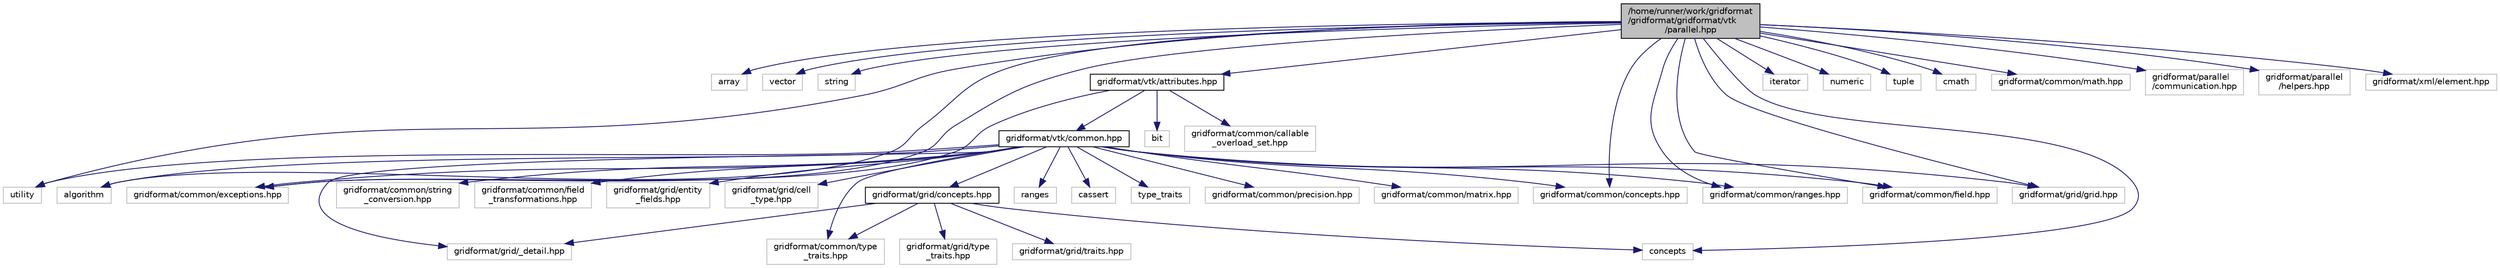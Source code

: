 digraph "/home/runner/work/gridformat/gridformat/gridformat/vtk/parallel.hpp"
{
 // LATEX_PDF_SIZE
  edge [fontname="Helvetica",fontsize="10",labelfontname="Helvetica",labelfontsize="10"];
  node [fontname="Helvetica",fontsize="10",shape=record];
  Node1 [label="/home/runner/work/gridformat\l/gridformat/gridformat/vtk\l/parallel.hpp",height=0.2,width=0.4,color="black", fillcolor="grey75", style="filled", fontcolor="black",tooltip="Helper function for writing parallel VTK files."];
  Node1 -> Node2 [color="midnightblue",fontsize="10",style="solid",fontname="Helvetica"];
  Node2 [label="array",height=0.2,width=0.4,color="grey75", fillcolor="white", style="filled",tooltip=" "];
  Node1 -> Node3 [color="midnightblue",fontsize="10",style="solid",fontname="Helvetica"];
  Node3 [label="vector",height=0.2,width=0.4,color="grey75", fillcolor="white", style="filled",tooltip=" "];
  Node1 -> Node4 [color="midnightblue",fontsize="10",style="solid",fontname="Helvetica"];
  Node4 [label="string",height=0.2,width=0.4,color="grey75", fillcolor="white", style="filled",tooltip=" "];
  Node1 -> Node5 [color="midnightblue",fontsize="10",style="solid",fontname="Helvetica"];
  Node5 [label="utility",height=0.2,width=0.4,color="grey75", fillcolor="white", style="filled",tooltip=" "];
  Node1 -> Node6 [color="midnightblue",fontsize="10",style="solid",fontname="Helvetica"];
  Node6 [label="concepts",height=0.2,width=0.4,color="grey75", fillcolor="white", style="filled",tooltip=" "];
  Node1 -> Node7 [color="midnightblue",fontsize="10",style="solid",fontname="Helvetica"];
  Node7 [label="algorithm",height=0.2,width=0.4,color="grey75", fillcolor="white", style="filled",tooltip=" "];
  Node1 -> Node8 [color="midnightblue",fontsize="10",style="solid",fontname="Helvetica"];
  Node8 [label="iterator",height=0.2,width=0.4,color="grey75", fillcolor="white", style="filled",tooltip=" "];
  Node1 -> Node9 [color="midnightblue",fontsize="10",style="solid",fontname="Helvetica"];
  Node9 [label="numeric",height=0.2,width=0.4,color="grey75", fillcolor="white", style="filled",tooltip=" "];
  Node1 -> Node10 [color="midnightblue",fontsize="10",style="solid",fontname="Helvetica"];
  Node10 [label="tuple",height=0.2,width=0.4,color="grey75", fillcolor="white", style="filled",tooltip=" "];
  Node1 -> Node11 [color="midnightblue",fontsize="10",style="solid",fontname="Helvetica"];
  Node11 [label="cmath",height=0.2,width=0.4,color="grey75", fillcolor="white", style="filled",tooltip=" "];
  Node1 -> Node12 [color="midnightblue",fontsize="10",style="solid",fontname="Helvetica"];
  Node12 [label="gridformat/common/math.hpp",height=0.2,width=0.4,color="grey75", fillcolor="white", style="filled",tooltip=" "];
  Node1 -> Node13 [color="midnightblue",fontsize="10",style="solid",fontname="Helvetica"];
  Node13 [label="gridformat/common/exceptions.hpp",height=0.2,width=0.4,color="grey75", fillcolor="white", style="filled",tooltip=" "];
  Node1 -> Node14 [color="midnightblue",fontsize="10",style="solid",fontname="Helvetica"];
  Node14 [label="gridformat/common/concepts.hpp",height=0.2,width=0.4,color="grey75", fillcolor="white", style="filled",tooltip=" "];
  Node1 -> Node15 [color="midnightblue",fontsize="10",style="solid",fontname="Helvetica"];
  Node15 [label="gridformat/common/ranges.hpp",height=0.2,width=0.4,color="grey75", fillcolor="white", style="filled",tooltip=" "];
  Node1 -> Node16 [color="midnightblue",fontsize="10",style="solid",fontname="Helvetica"];
  Node16 [label="gridformat/common/field.hpp",height=0.2,width=0.4,color="grey75", fillcolor="white", style="filled",tooltip=" "];
  Node1 -> Node17 [color="midnightblue",fontsize="10",style="solid",fontname="Helvetica"];
  Node17 [label="gridformat/grid/grid.hpp",height=0.2,width=0.4,color="grey75", fillcolor="white", style="filled",tooltip=" "];
  Node1 -> Node18 [color="midnightblue",fontsize="10",style="solid",fontname="Helvetica"];
  Node18 [label="gridformat/parallel\l/communication.hpp",height=0.2,width=0.4,color="grey75", fillcolor="white", style="filled",tooltip=" "];
  Node1 -> Node19 [color="midnightblue",fontsize="10",style="solid",fontname="Helvetica"];
  Node19 [label="gridformat/parallel\l/helpers.hpp",height=0.2,width=0.4,color="grey75", fillcolor="white", style="filled",tooltip=" "];
  Node1 -> Node20 [color="midnightblue",fontsize="10",style="solid",fontname="Helvetica"];
  Node20 [label="gridformat/xml/element.hpp",height=0.2,width=0.4,color="grey75", fillcolor="white", style="filled",tooltip=" "];
  Node1 -> Node21 [color="midnightblue",fontsize="10",style="solid",fontname="Helvetica"];
  Node21 [label="gridformat/vtk/attributes.hpp",height=0.2,width=0.4,color="black", fillcolor="white", style="filled",URL="$attributes_8hpp.html",tooltip="Helper functions to get the VTK-specific names of things."];
  Node21 -> Node22 [color="midnightblue",fontsize="10",style="solid",fontname="Helvetica"];
  Node22 [label="bit",height=0.2,width=0.4,color="grey75", fillcolor="white", style="filled",tooltip=" "];
  Node21 -> Node13 [color="midnightblue",fontsize="10",style="solid",fontname="Helvetica"];
  Node21 -> Node23 [color="midnightblue",fontsize="10",style="solid",fontname="Helvetica"];
  Node23 [label="gridformat/common/callable\l_overload_set.hpp",height=0.2,width=0.4,color="grey75", fillcolor="white", style="filled",tooltip=" "];
  Node21 -> Node24 [color="midnightblue",fontsize="10",style="solid",fontname="Helvetica"];
  Node24 [label="gridformat/vtk/common.hpp",height=0.2,width=0.4,color="black", fillcolor="white", style="filled",URL="$vtk_2common_8hpp.html",tooltip="Common functionality for VTK writers."];
  Node24 -> Node25 [color="midnightblue",fontsize="10",style="solid",fontname="Helvetica"];
  Node25 [label="ranges",height=0.2,width=0.4,color="grey75", fillcolor="white", style="filled",tooltip=" "];
  Node24 -> Node26 [color="midnightblue",fontsize="10",style="solid",fontname="Helvetica"];
  Node26 [label="cassert",height=0.2,width=0.4,color="grey75", fillcolor="white", style="filled",tooltip=" "];
  Node24 -> Node5 [color="midnightblue",fontsize="10",style="solid",fontname="Helvetica"];
  Node24 -> Node27 [color="midnightblue",fontsize="10",style="solid",fontname="Helvetica"];
  Node27 [label="type_traits",height=0.2,width=0.4,color="grey75", fillcolor="white", style="filled",tooltip=" "];
  Node24 -> Node7 [color="midnightblue",fontsize="10",style="solid",fontname="Helvetica"];
  Node24 -> Node16 [color="midnightblue",fontsize="10",style="solid",fontname="Helvetica"];
  Node24 -> Node14 [color="midnightblue",fontsize="10",style="solid",fontname="Helvetica"];
  Node24 -> Node13 [color="midnightblue",fontsize="10",style="solid",fontname="Helvetica"];
  Node24 -> Node28 [color="midnightblue",fontsize="10",style="solid",fontname="Helvetica"];
  Node28 [label="gridformat/common/precision.hpp",height=0.2,width=0.4,color="grey75", fillcolor="white", style="filled",tooltip=" "];
  Node24 -> Node15 [color="midnightblue",fontsize="10",style="solid",fontname="Helvetica"];
  Node24 -> Node29 [color="midnightblue",fontsize="10",style="solid",fontname="Helvetica"];
  Node29 [label="gridformat/common/matrix.hpp",height=0.2,width=0.4,color="grey75", fillcolor="white", style="filled",tooltip=" "];
  Node24 -> Node30 [color="midnightblue",fontsize="10",style="solid",fontname="Helvetica"];
  Node30 [label="gridformat/common/type\l_traits.hpp",height=0.2,width=0.4,color="grey75", fillcolor="white", style="filled",tooltip=" "];
  Node24 -> Node31 [color="midnightblue",fontsize="10",style="solid",fontname="Helvetica"];
  Node31 [label="gridformat/common/string\l_conversion.hpp",height=0.2,width=0.4,color="grey75", fillcolor="white", style="filled",tooltip=" "];
  Node24 -> Node32 [color="midnightblue",fontsize="10",style="solid",fontname="Helvetica"];
  Node32 [label="gridformat/common/field\l_transformations.hpp",height=0.2,width=0.4,color="grey75", fillcolor="white", style="filled",tooltip=" "];
  Node24 -> Node33 [color="midnightblue",fontsize="10",style="solid",fontname="Helvetica"];
  Node33 [label="gridformat/grid/entity\l_fields.hpp",height=0.2,width=0.4,color="grey75", fillcolor="white", style="filled",tooltip=" "];
  Node24 -> Node34 [color="midnightblue",fontsize="10",style="solid",fontname="Helvetica"];
  Node34 [label="gridformat/grid/cell\l_type.hpp",height=0.2,width=0.4,color="grey75", fillcolor="white", style="filled",tooltip=" "];
  Node24 -> Node35 [color="midnightblue",fontsize="10",style="solid",fontname="Helvetica"];
  Node35 [label="gridformat/grid/concepts.hpp",height=0.2,width=0.4,color="black", fillcolor="white", style="filled",URL="$grid_2concepts_8hpp.html",tooltip="Grid concepts."];
  Node35 -> Node6 [color="midnightblue",fontsize="10",style="solid",fontname="Helvetica"];
  Node35 -> Node30 [color="midnightblue",fontsize="10",style="solid",fontname="Helvetica"];
  Node35 -> Node36 [color="midnightblue",fontsize="10",style="solid",fontname="Helvetica"];
  Node36 [label="gridformat/grid/type\l_traits.hpp",height=0.2,width=0.4,color="grey75", fillcolor="white", style="filled",tooltip=" "];
  Node35 -> Node37 [color="midnightblue",fontsize="10",style="solid",fontname="Helvetica"];
  Node37 [label="gridformat/grid/_detail.hpp",height=0.2,width=0.4,color="grey75", fillcolor="white", style="filled",tooltip=" "];
  Node35 -> Node38 [color="midnightblue",fontsize="10",style="solid",fontname="Helvetica"];
  Node38 [label="gridformat/grid/traits.hpp",height=0.2,width=0.4,color="grey75", fillcolor="white", style="filled",tooltip=" "];
  Node24 -> Node37 [color="midnightblue",fontsize="10",style="solid",fontname="Helvetica"];
  Node24 -> Node17 [color="midnightblue",fontsize="10",style="solid",fontname="Helvetica"];
}
